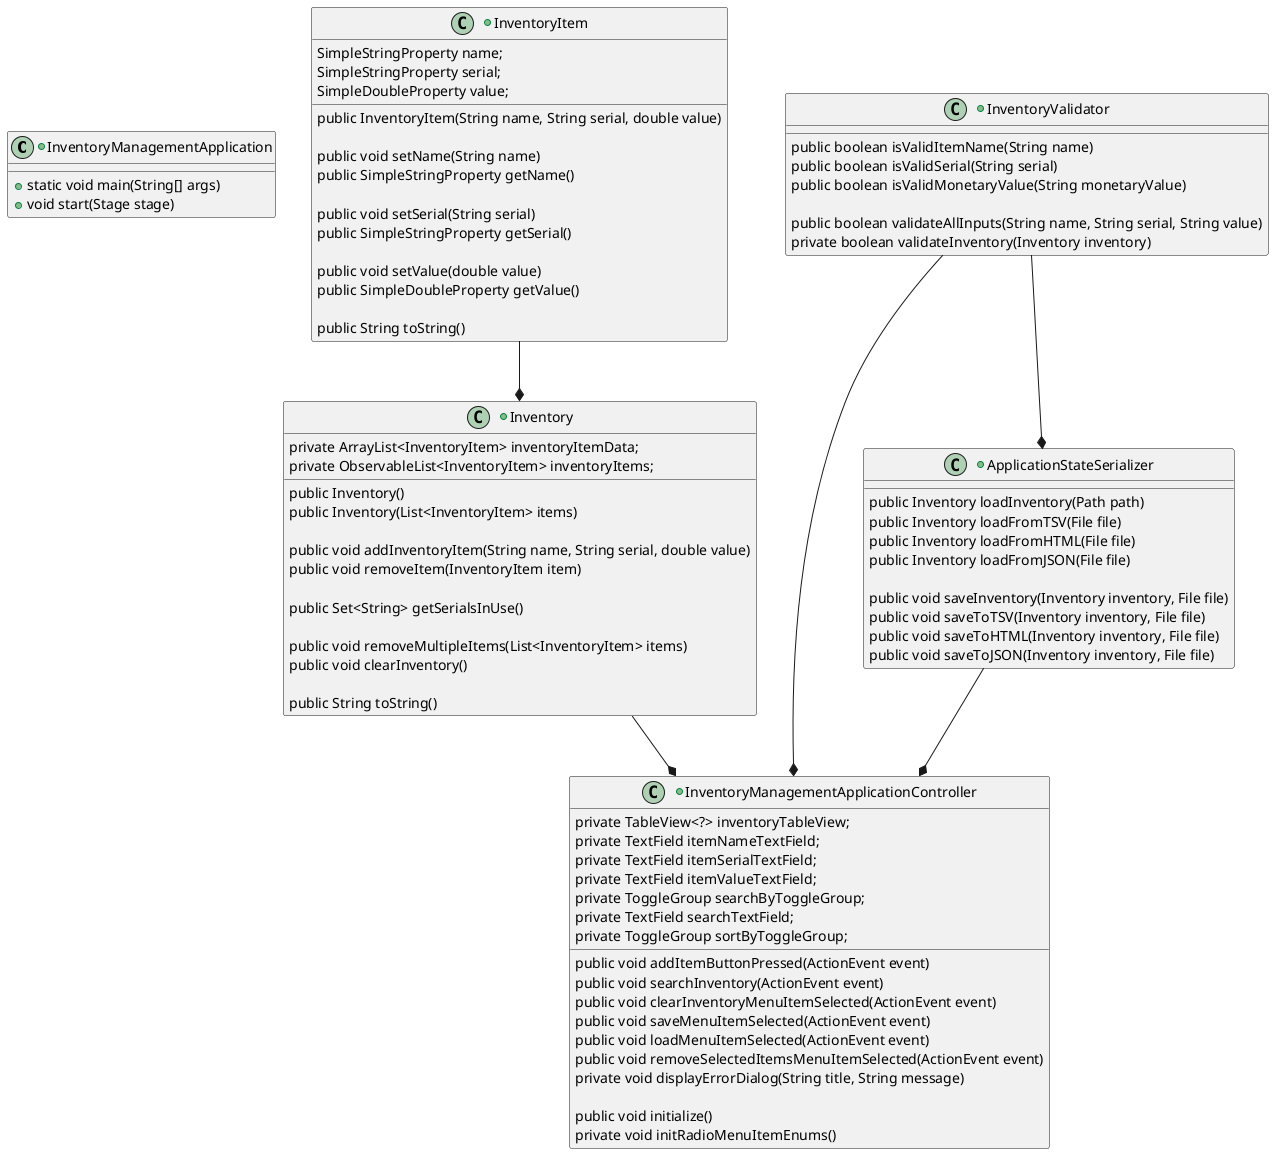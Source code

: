 @startuml
'https://plantuml.com/class-diagram

+class InventoryManagementApplication
{
    +static void main(String[] args)
    +void start(Stage stage)
}

+class InventoryManagementApplicationController
{
    private TableView<?> inventoryTableView;
    private TextField itemNameTextField;
    private TextField itemSerialTextField;
    private TextField itemValueTextField;
    private ToggleGroup searchByToggleGroup;
    private TextField searchTextField;
    private ToggleGroup sortByToggleGroup;

    public void addItemButtonPressed(ActionEvent event)
    public void searchInventory(ActionEvent event)
    public void clearInventoryMenuItemSelected(ActionEvent event)
    public void saveMenuItemSelected(ActionEvent event)
    public void loadMenuItemSelected(ActionEvent event)
    public void removeSelectedItemsMenuItemSelected(ActionEvent event)
    private void displayErrorDialog(String title, String message)

    public void initialize()
    private void initRadioMenuItemEnums()
}

+class InventoryItem
{
    SimpleStringProperty name;
    SimpleStringProperty serial;
    SimpleDoubleProperty value;

    public InventoryItem(String name, String serial, double value)

    public void setName(String name)
    public SimpleStringProperty getName()

    public void setSerial(String serial)
    public SimpleStringProperty getSerial()

    public void setValue(double value)
    public SimpleDoubleProperty getValue()

    public String toString()
}

+class Inventory
{
    private ArrayList<InventoryItem> inventoryItemData;
    private ObservableList<InventoryItem> inventoryItems;

    public Inventory()
    public Inventory(List<InventoryItem> items)

    public void addInventoryItem(String name, String serial, double value)
    public void removeItem(InventoryItem item)

    public Set<String> getSerialsInUse()

    public void removeMultipleItems(List<InventoryItem> items)
    public void clearInventory()

    public String toString()
}

+class ApplicationStateSerializer
{
    public Inventory loadInventory(Path path)
    public Inventory loadFromTSV(File file)
    public Inventory loadFromHTML(File file)
    public Inventory loadFromJSON(File file)

    public void saveInventory(Inventory inventory, File file)
    public void saveToTSV(Inventory inventory, File file)
    public void saveToHTML(Inventory inventory, File file)
    public void saveToJSON(Inventory inventory, File file)
}

+class InventoryValidator
{
    public boolean isValidItemName(String name)
    public boolean isValidSerial(String serial)
    public boolean isValidMonetaryValue(String monetaryValue)

    public boolean validateAllInputs(String name, String serial, String value)
    private boolean validateInventory(Inventory inventory)
}

InventoryItem --* Inventory
Inventory --* InventoryManagementApplicationController
InventoryValidator --* InventoryManagementApplicationController
InventoryValidator --* ApplicationStateSerializer
ApplicationStateSerializer --* InventoryManagementApplicationController

@enduml